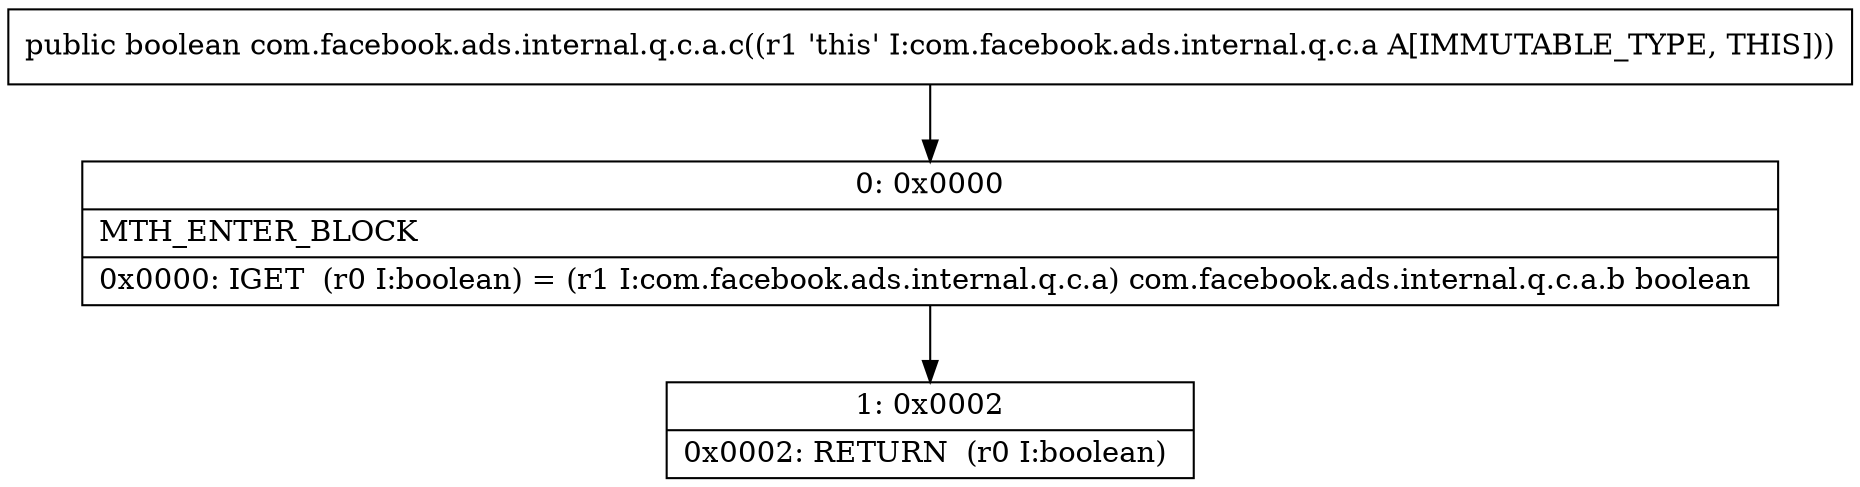 digraph "CFG forcom.facebook.ads.internal.q.c.a.c()Z" {
Node_0 [shape=record,label="{0\:\ 0x0000|MTH_ENTER_BLOCK\l|0x0000: IGET  (r0 I:boolean) = (r1 I:com.facebook.ads.internal.q.c.a) com.facebook.ads.internal.q.c.a.b boolean \l}"];
Node_1 [shape=record,label="{1\:\ 0x0002|0x0002: RETURN  (r0 I:boolean) \l}"];
MethodNode[shape=record,label="{public boolean com.facebook.ads.internal.q.c.a.c((r1 'this' I:com.facebook.ads.internal.q.c.a A[IMMUTABLE_TYPE, THIS])) }"];
MethodNode -> Node_0;
Node_0 -> Node_1;
}

